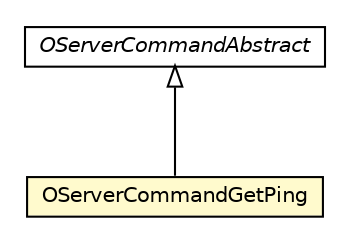 #!/usr/local/bin/dot
#
# Class diagram 
# Generated by UMLGraph version R5_6-24-gf6e263 (http://www.umlgraph.org/)
#

digraph G {
	edge [fontname="Helvetica",fontsize=10,labelfontname="Helvetica",labelfontsize=10];
	node [fontname="Helvetica",fontsize=10,shape=plaintext];
	nodesep=0.25;
	ranksep=0.5;
	// com.orientechnologies.orient.server.network.protocol.http.command.get.OServerCommandGetPing
	c3755086 [label=<<table title="com.orientechnologies.orient.server.network.protocol.http.command.get.OServerCommandGetPing" border="0" cellborder="1" cellspacing="0" cellpadding="2" port="p" bgcolor="lemonChiffon" href="./OServerCommandGetPing.html">
		<tr><td><table border="0" cellspacing="0" cellpadding="1">
<tr><td align="center" balign="center"> OServerCommandGetPing </td></tr>
		</table></td></tr>
		</table>>, URL="./OServerCommandGetPing.html", fontname="Helvetica", fontcolor="black", fontsize=10.0];
	// com.orientechnologies.orient.server.network.protocol.http.command.OServerCommandAbstract
	c3755114 [label=<<table title="com.orientechnologies.orient.server.network.protocol.http.command.OServerCommandAbstract" border="0" cellborder="1" cellspacing="0" cellpadding="2" port="p" href="../OServerCommandAbstract.html">
		<tr><td><table border="0" cellspacing="0" cellpadding="1">
<tr><td align="center" balign="center"><font face="Helvetica-Oblique"> OServerCommandAbstract </font></td></tr>
		</table></td></tr>
		</table>>, URL="../OServerCommandAbstract.html", fontname="Helvetica", fontcolor="black", fontsize=10.0];
	//com.orientechnologies.orient.server.network.protocol.http.command.get.OServerCommandGetPing extends com.orientechnologies.orient.server.network.protocol.http.command.OServerCommandAbstract
	c3755114:p -> c3755086:p [dir=back,arrowtail=empty];
}

